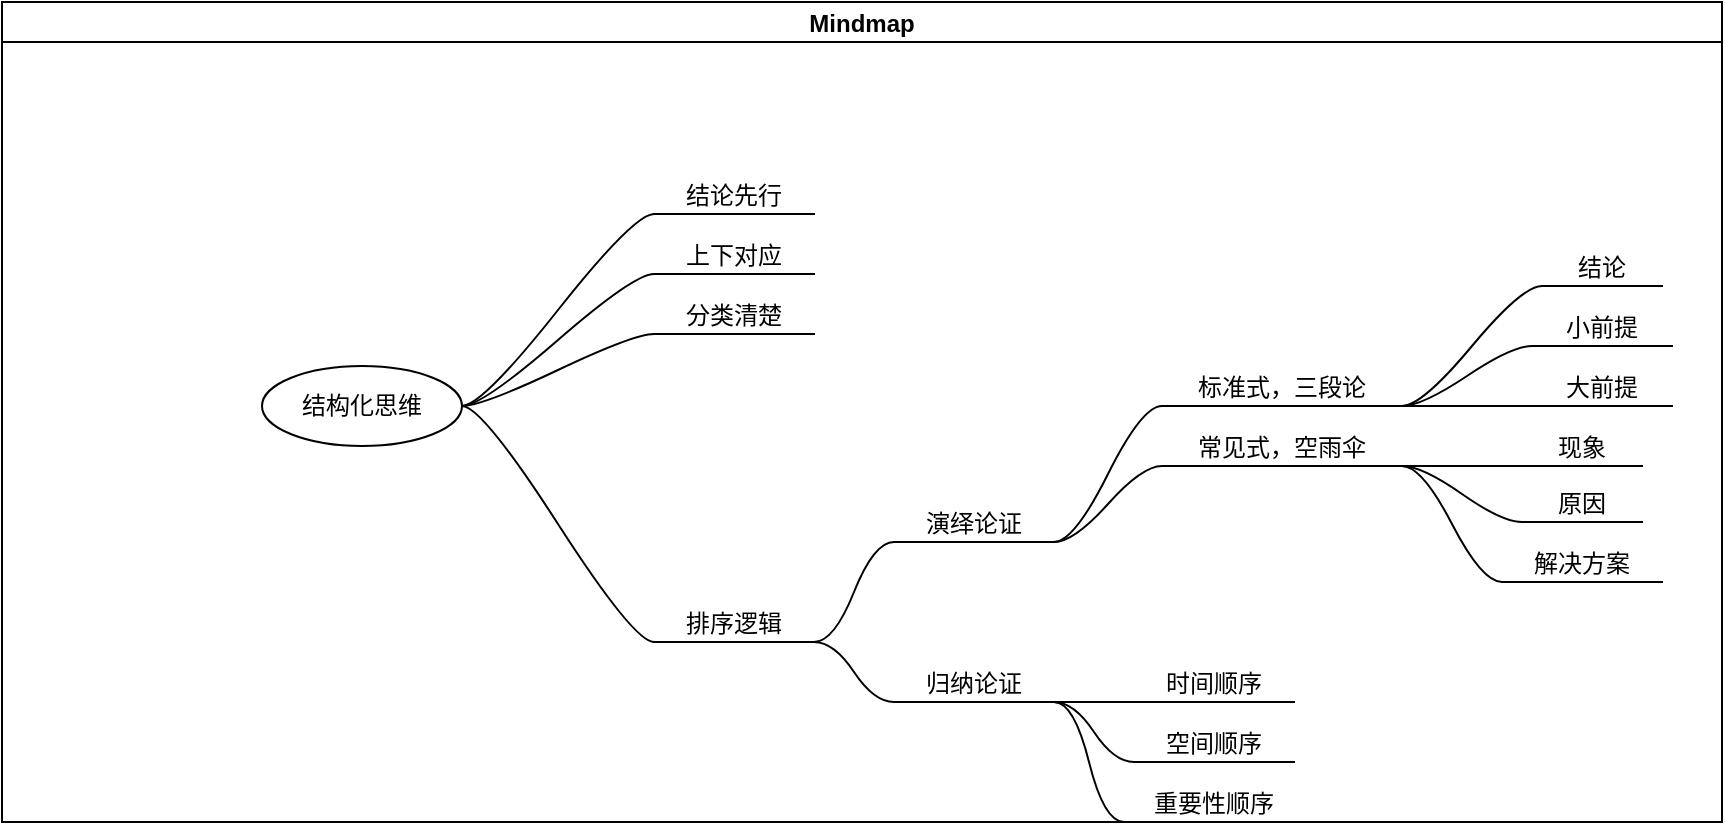 <mxfile version="17.1.2" type="github">
  <diagram id="I7qrg9r8ZWYS3JEC7NUJ" name="Page-1">
    <mxGraphModel dx="946" dy="445" grid="1" gridSize="10" guides="1" tooltips="1" connect="1" arrows="1" fold="1" page="1" pageScale="1" pageWidth="850" pageHeight="1100" math="0" shadow="0">
      <root>
        <mxCell id="0" />
        <mxCell id="1" parent="0" />
        <mxCell id="uq_fMuR75cOPcH69CtJP-1" value="Mindmap" style="swimlane;startSize=20;horizontal=1;containerType=tree;" vertex="1" parent="1">
          <mxGeometry x="40" y="370" width="860" height="410" as="geometry" />
        </mxCell>
        <mxCell id="uq_fMuR75cOPcH69CtJP-3" value="" style="edgeStyle=entityRelationEdgeStyle;startArrow=none;endArrow=none;segment=10;curved=1;rounded=0;" edge="1" parent="uq_fMuR75cOPcH69CtJP-1" source="uq_fMuR75cOPcH69CtJP-6" target="uq_fMuR75cOPcH69CtJP-8">
          <mxGeometry relative="1" as="geometry" />
        </mxCell>
        <mxCell id="uq_fMuR75cOPcH69CtJP-6" value="结构化思维" style="ellipse;whiteSpace=wrap;html=1;align=center;treeFolding=1;treeMoving=1;newEdgeStyle={&quot;edgeStyle&quot;:&quot;entityRelationEdgeStyle&quot;,&quot;startArrow&quot;:&quot;none&quot;,&quot;endArrow&quot;:&quot;none&quot;,&quot;segment&quot;:10,&quot;curved&quot;:1};" vertex="1" parent="uq_fMuR75cOPcH69CtJP-1">
          <mxGeometry x="130" y="182" width="100" height="40" as="geometry" />
        </mxCell>
        <mxCell id="uq_fMuR75cOPcH69CtJP-8" value="结论先行" style="whiteSpace=wrap;html=1;shape=partialRectangle;top=0;left=0;bottom=1;right=0;points=[[0,1],[1,1]];fillColor=none;align=center;verticalAlign=bottom;routingCenterY=0.5;snapToPoint=1;autosize=1;treeFolding=1;treeMoving=1;newEdgeStyle={&quot;edgeStyle&quot;:&quot;entityRelationEdgeStyle&quot;,&quot;startArrow&quot;:&quot;none&quot;,&quot;endArrow&quot;:&quot;none&quot;,&quot;segment&quot;:10,&quot;curved&quot;:1};" vertex="1" parent="uq_fMuR75cOPcH69CtJP-1">
          <mxGeometry x="326" y="86" width="80" height="20" as="geometry" />
        </mxCell>
        <mxCell id="uq_fMuR75cOPcH69CtJP-11" value="" style="edgeStyle=entityRelationEdgeStyle;startArrow=none;endArrow=none;segment=10;curved=1;rounded=0;" edge="1" target="uq_fMuR75cOPcH69CtJP-12" source="uq_fMuR75cOPcH69CtJP-6" parent="uq_fMuR75cOPcH69CtJP-1">
          <mxGeometry relative="1" as="geometry">
            <mxPoint x="270" y="572" as="sourcePoint" />
          </mxGeometry>
        </mxCell>
        <mxCell id="uq_fMuR75cOPcH69CtJP-12" value="上下对应" style="whiteSpace=wrap;html=1;shape=partialRectangle;top=0;left=0;bottom=1;right=0;points=[[0,1],[1,1]];fillColor=none;align=center;verticalAlign=bottom;routingCenterY=0.5;snapToPoint=1;autosize=1;treeFolding=1;treeMoving=1;newEdgeStyle={&quot;edgeStyle&quot;:&quot;entityRelationEdgeStyle&quot;,&quot;startArrow&quot;:&quot;none&quot;,&quot;endArrow&quot;:&quot;none&quot;,&quot;segment&quot;:10,&quot;curved&quot;:1};" vertex="1" parent="uq_fMuR75cOPcH69CtJP-1">
          <mxGeometry x="326" y="116" width="80" height="20" as="geometry" />
        </mxCell>
        <mxCell id="uq_fMuR75cOPcH69CtJP-13" value="" style="edgeStyle=entityRelationEdgeStyle;startArrow=none;endArrow=none;segment=10;curved=1;rounded=0;" edge="1" target="uq_fMuR75cOPcH69CtJP-14" source="uq_fMuR75cOPcH69CtJP-6" parent="uq_fMuR75cOPcH69CtJP-1">
          <mxGeometry relative="1" as="geometry">
            <mxPoint x="270" y="572" as="sourcePoint" />
          </mxGeometry>
        </mxCell>
        <mxCell id="uq_fMuR75cOPcH69CtJP-14" value="分类清楚" style="whiteSpace=wrap;html=1;shape=partialRectangle;top=0;left=0;bottom=1;right=0;points=[[0,1],[1,1]];fillColor=none;align=center;verticalAlign=bottom;routingCenterY=0.5;snapToPoint=1;autosize=1;treeFolding=1;treeMoving=1;newEdgeStyle={&quot;edgeStyle&quot;:&quot;entityRelationEdgeStyle&quot;,&quot;startArrow&quot;:&quot;none&quot;,&quot;endArrow&quot;:&quot;none&quot;,&quot;segment&quot;:10,&quot;curved&quot;:1};" vertex="1" parent="uq_fMuR75cOPcH69CtJP-1">
          <mxGeometry x="326" y="146" width="80" height="20" as="geometry" />
        </mxCell>
        <mxCell id="uq_fMuR75cOPcH69CtJP-15" value="" style="edgeStyle=entityRelationEdgeStyle;startArrow=none;endArrow=none;segment=10;curved=1;rounded=0;" edge="1" target="uq_fMuR75cOPcH69CtJP-16" source="uq_fMuR75cOPcH69CtJP-6" parent="uq_fMuR75cOPcH69CtJP-1">
          <mxGeometry relative="1" as="geometry">
            <mxPoint x="270" y="572" as="sourcePoint" />
          </mxGeometry>
        </mxCell>
        <mxCell id="uq_fMuR75cOPcH69CtJP-16" value="排序逻辑" style="whiteSpace=wrap;html=1;shape=partialRectangle;top=0;left=0;bottom=1;right=0;points=[[0,1],[1,1]];fillColor=none;align=center;verticalAlign=bottom;routingCenterY=0.5;snapToPoint=1;autosize=1;treeFolding=1;treeMoving=1;newEdgeStyle={&quot;edgeStyle&quot;:&quot;entityRelationEdgeStyle&quot;,&quot;startArrow&quot;:&quot;none&quot;,&quot;endArrow&quot;:&quot;none&quot;,&quot;segment&quot;:10,&quot;curved&quot;:1};" vertex="1" parent="uq_fMuR75cOPcH69CtJP-1">
          <mxGeometry x="326" y="300" width="80" height="20" as="geometry" />
        </mxCell>
        <mxCell id="uq_fMuR75cOPcH69CtJP-17" value="" style="edgeStyle=entityRelationEdgeStyle;startArrow=none;endArrow=none;segment=10;curved=1;rounded=0;" edge="1" target="uq_fMuR75cOPcH69CtJP-18" source="uq_fMuR75cOPcH69CtJP-16" parent="uq_fMuR75cOPcH69CtJP-1">
          <mxGeometry relative="1" as="geometry">
            <mxPoint x="270" y="572" as="sourcePoint" />
          </mxGeometry>
        </mxCell>
        <mxCell id="uq_fMuR75cOPcH69CtJP-18" value="演绎论证" style="whiteSpace=wrap;html=1;shape=partialRectangle;top=0;left=0;bottom=1;right=0;points=[[0,1],[1,1]];fillColor=none;align=center;verticalAlign=bottom;routingCenterY=0.5;snapToPoint=1;autosize=1;treeFolding=1;treeMoving=1;newEdgeStyle={&quot;edgeStyle&quot;:&quot;entityRelationEdgeStyle&quot;,&quot;startArrow&quot;:&quot;none&quot;,&quot;endArrow&quot;:&quot;none&quot;,&quot;segment&quot;:10,&quot;curved&quot;:1};" vertex="1" parent="uq_fMuR75cOPcH69CtJP-1">
          <mxGeometry x="446" y="250" width="80" height="20" as="geometry" />
        </mxCell>
        <mxCell id="uq_fMuR75cOPcH69CtJP-19" value="" style="edgeStyle=entityRelationEdgeStyle;startArrow=none;endArrow=none;segment=10;curved=1;rounded=0;" edge="1" target="uq_fMuR75cOPcH69CtJP-20" source="uq_fMuR75cOPcH69CtJP-16" parent="uq_fMuR75cOPcH69CtJP-1">
          <mxGeometry relative="1" as="geometry">
            <mxPoint x="446" y="690" as="sourcePoint" />
          </mxGeometry>
        </mxCell>
        <mxCell id="uq_fMuR75cOPcH69CtJP-20" value="归纳论证" style="whiteSpace=wrap;html=1;shape=partialRectangle;top=0;left=0;bottom=1;right=0;points=[[0,1],[1,1]];fillColor=none;align=center;verticalAlign=bottom;routingCenterY=0.5;snapToPoint=1;autosize=1;treeFolding=1;treeMoving=1;newEdgeStyle={&quot;edgeStyle&quot;:&quot;entityRelationEdgeStyle&quot;,&quot;startArrow&quot;:&quot;none&quot;,&quot;endArrow&quot;:&quot;none&quot;,&quot;segment&quot;:10,&quot;curved&quot;:1};" vertex="1" parent="uq_fMuR75cOPcH69CtJP-1">
          <mxGeometry x="446" y="330" width="80" height="20" as="geometry" />
        </mxCell>
        <mxCell id="uq_fMuR75cOPcH69CtJP-21" value="" style="edgeStyle=entityRelationEdgeStyle;startArrow=none;endArrow=none;segment=10;curved=1;rounded=0;" edge="1" target="uq_fMuR75cOPcH69CtJP-22" source="uq_fMuR75cOPcH69CtJP-18" parent="uq_fMuR75cOPcH69CtJP-1">
          <mxGeometry relative="1" as="geometry">
            <mxPoint x="446" y="690" as="sourcePoint" />
          </mxGeometry>
        </mxCell>
        <mxCell id="uq_fMuR75cOPcH69CtJP-22" value="标准式，三段论" style="whiteSpace=wrap;html=1;shape=partialRectangle;top=0;left=0;bottom=1;right=0;points=[[0,1],[1,1]];fillColor=none;align=center;verticalAlign=bottom;routingCenterY=0.5;snapToPoint=1;autosize=1;treeFolding=1;treeMoving=1;newEdgeStyle={&quot;edgeStyle&quot;:&quot;entityRelationEdgeStyle&quot;,&quot;startArrow&quot;:&quot;none&quot;,&quot;endArrow&quot;:&quot;none&quot;,&quot;segment&quot;:10,&quot;curved&quot;:1};" vertex="1" parent="uq_fMuR75cOPcH69CtJP-1">
          <mxGeometry x="580" y="182" width="120" height="20" as="geometry" />
        </mxCell>
        <mxCell id="uq_fMuR75cOPcH69CtJP-23" value="" style="edgeStyle=entityRelationEdgeStyle;startArrow=none;endArrow=none;segment=10;curved=1;rounded=0;" edge="1" target="uq_fMuR75cOPcH69CtJP-24" source="uq_fMuR75cOPcH69CtJP-22" parent="uq_fMuR75cOPcH69CtJP-1">
          <mxGeometry relative="1" as="geometry">
            <mxPoint x="576" y="640" as="sourcePoint" />
          </mxGeometry>
        </mxCell>
        <mxCell id="uq_fMuR75cOPcH69CtJP-24" value="大前提" style="whiteSpace=wrap;html=1;shape=partialRectangle;top=0;left=0;bottom=1;right=0;points=[[0,1],[1,1]];fillColor=none;align=center;verticalAlign=bottom;routingCenterY=0.5;snapToPoint=1;autosize=1;treeFolding=1;treeMoving=1;newEdgeStyle={&quot;edgeStyle&quot;:&quot;entityRelationEdgeStyle&quot;,&quot;startArrow&quot;:&quot;none&quot;,&quot;endArrow&quot;:&quot;none&quot;,&quot;segment&quot;:10,&quot;curved&quot;:1};" vertex="1" parent="uq_fMuR75cOPcH69CtJP-1">
          <mxGeometry x="765" y="182" width="70" height="20" as="geometry" />
        </mxCell>
        <mxCell id="uq_fMuR75cOPcH69CtJP-25" value="" style="edgeStyle=entityRelationEdgeStyle;startArrow=none;endArrow=none;segment=10;curved=1;rounded=0;" edge="1" target="uq_fMuR75cOPcH69CtJP-26" source="uq_fMuR75cOPcH69CtJP-22" parent="uq_fMuR75cOPcH69CtJP-1">
          <mxGeometry relative="1" as="geometry">
            <mxPoint x="740" y="572" as="sourcePoint" />
          </mxGeometry>
        </mxCell>
        <mxCell id="uq_fMuR75cOPcH69CtJP-26" value="小前提" style="whiteSpace=wrap;html=1;shape=partialRectangle;top=0;left=0;bottom=1;right=0;points=[[0,1],[1,1]];fillColor=none;align=center;verticalAlign=bottom;routingCenterY=0.5;snapToPoint=1;autosize=1;treeFolding=1;treeMoving=1;newEdgeStyle={&quot;edgeStyle&quot;:&quot;entityRelationEdgeStyle&quot;,&quot;startArrow&quot;:&quot;none&quot;,&quot;endArrow&quot;:&quot;none&quot;,&quot;segment&quot;:10,&quot;curved&quot;:1};" vertex="1" parent="uq_fMuR75cOPcH69CtJP-1">
          <mxGeometry x="765" y="152" width="70" height="20" as="geometry" />
        </mxCell>
        <mxCell id="uq_fMuR75cOPcH69CtJP-27" value="" style="edgeStyle=entityRelationEdgeStyle;startArrow=none;endArrow=none;segment=10;curved=1;rounded=0;" edge="1" target="uq_fMuR75cOPcH69CtJP-28" source="uq_fMuR75cOPcH69CtJP-22" parent="uq_fMuR75cOPcH69CtJP-1">
          <mxGeometry relative="1" as="geometry">
            <mxPoint x="740" y="572" as="sourcePoint" />
          </mxGeometry>
        </mxCell>
        <mxCell id="uq_fMuR75cOPcH69CtJP-28" value="结论" style="whiteSpace=wrap;html=1;shape=partialRectangle;top=0;left=0;bottom=1;right=0;points=[[0,1],[1,1]];fillColor=none;align=center;verticalAlign=bottom;routingCenterY=0.5;snapToPoint=1;autosize=1;treeFolding=1;treeMoving=1;newEdgeStyle={&quot;edgeStyle&quot;:&quot;entityRelationEdgeStyle&quot;,&quot;startArrow&quot;:&quot;none&quot;,&quot;endArrow&quot;:&quot;none&quot;,&quot;segment&quot;:10,&quot;curved&quot;:1};" vertex="1" parent="uq_fMuR75cOPcH69CtJP-1">
          <mxGeometry x="770" y="122" width="60" height="20" as="geometry" />
        </mxCell>
        <mxCell id="uq_fMuR75cOPcH69CtJP-29" value="" style="edgeStyle=entityRelationEdgeStyle;startArrow=none;endArrow=none;segment=10;curved=1;rounded=0;" edge="1" target="uq_fMuR75cOPcH69CtJP-30" source="uq_fMuR75cOPcH69CtJP-18" parent="uq_fMuR75cOPcH69CtJP-1">
          <mxGeometry relative="1" as="geometry">
            <mxPoint x="576" y="640" as="sourcePoint" />
          </mxGeometry>
        </mxCell>
        <mxCell id="uq_fMuR75cOPcH69CtJP-30" value="常见式，空雨伞" style="whiteSpace=wrap;html=1;shape=partialRectangle;top=0;left=0;bottom=1;right=0;points=[[0,1],[1,1]];fillColor=none;align=center;verticalAlign=bottom;routingCenterY=0.5;snapToPoint=1;autosize=1;treeFolding=1;treeMoving=1;newEdgeStyle={&quot;edgeStyle&quot;:&quot;entityRelationEdgeStyle&quot;,&quot;startArrow&quot;:&quot;none&quot;,&quot;endArrow&quot;:&quot;none&quot;,&quot;segment&quot;:10,&quot;curved&quot;:1};" vertex="1" parent="uq_fMuR75cOPcH69CtJP-1">
          <mxGeometry x="580" y="212" width="120" height="20" as="geometry" />
        </mxCell>
        <mxCell id="uq_fMuR75cOPcH69CtJP-31" value="" style="edgeStyle=entityRelationEdgeStyle;startArrow=none;endArrow=none;segment=10;curved=1;rounded=0;" edge="1" target="uq_fMuR75cOPcH69CtJP-32" source="uq_fMuR75cOPcH69CtJP-30" parent="uq_fMuR75cOPcH69CtJP-1">
          <mxGeometry relative="1" as="geometry">
            <mxPoint x="576" y="640" as="sourcePoint" />
          </mxGeometry>
        </mxCell>
        <mxCell id="uq_fMuR75cOPcH69CtJP-32" value="现象" style="whiteSpace=wrap;html=1;shape=partialRectangle;top=0;left=0;bottom=1;right=0;points=[[0,1],[1,1]];fillColor=none;align=center;verticalAlign=bottom;routingCenterY=0.5;snapToPoint=1;autosize=1;treeFolding=1;treeMoving=1;newEdgeStyle={&quot;edgeStyle&quot;:&quot;entityRelationEdgeStyle&quot;,&quot;startArrow&quot;:&quot;none&quot;,&quot;endArrow&quot;:&quot;none&quot;,&quot;segment&quot;:10,&quot;curved&quot;:1};" vertex="1" parent="uq_fMuR75cOPcH69CtJP-1">
          <mxGeometry x="760" y="212" width="60" height="20" as="geometry" />
        </mxCell>
        <mxCell id="uq_fMuR75cOPcH69CtJP-33" value="" style="edgeStyle=entityRelationEdgeStyle;startArrow=none;endArrow=none;segment=10;curved=1;rounded=0;" edge="1" target="uq_fMuR75cOPcH69CtJP-34" source="uq_fMuR75cOPcH69CtJP-30" parent="uq_fMuR75cOPcH69CtJP-1">
          <mxGeometry relative="1" as="geometry">
            <mxPoint x="715" y="602" as="sourcePoint" />
          </mxGeometry>
        </mxCell>
        <mxCell id="uq_fMuR75cOPcH69CtJP-34" value="原因" style="whiteSpace=wrap;html=1;shape=partialRectangle;top=0;left=0;bottom=1;right=0;points=[[0,1],[1,1]];fillColor=none;align=center;verticalAlign=bottom;routingCenterY=0.5;snapToPoint=1;autosize=1;treeFolding=1;treeMoving=1;newEdgeStyle={&quot;edgeStyle&quot;:&quot;entityRelationEdgeStyle&quot;,&quot;startArrow&quot;:&quot;none&quot;,&quot;endArrow&quot;:&quot;none&quot;,&quot;segment&quot;:10,&quot;curved&quot;:1};" vertex="1" parent="uq_fMuR75cOPcH69CtJP-1">
          <mxGeometry x="760" y="240" width="60" height="20" as="geometry" />
        </mxCell>
        <mxCell id="uq_fMuR75cOPcH69CtJP-35" value="" style="edgeStyle=entityRelationEdgeStyle;startArrow=none;endArrow=none;segment=10;curved=1;rounded=0;" edge="1" target="uq_fMuR75cOPcH69CtJP-36" source="uq_fMuR75cOPcH69CtJP-30" parent="uq_fMuR75cOPcH69CtJP-1">
          <mxGeometry relative="1" as="geometry">
            <mxPoint x="715" y="602" as="sourcePoint" />
          </mxGeometry>
        </mxCell>
        <mxCell id="uq_fMuR75cOPcH69CtJP-36" value="解决方案" style="whiteSpace=wrap;html=1;shape=partialRectangle;top=0;left=0;bottom=1;right=0;points=[[0,1],[1,1]];fillColor=none;align=center;verticalAlign=bottom;routingCenterY=0.5;snapToPoint=1;autosize=1;treeFolding=1;treeMoving=1;newEdgeStyle={&quot;edgeStyle&quot;:&quot;entityRelationEdgeStyle&quot;,&quot;startArrow&quot;:&quot;none&quot;,&quot;endArrow&quot;:&quot;none&quot;,&quot;segment&quot;:10,&quot;curved&quot;:1};" vertex="1" parent="uq_fMuR75cOPcH69CtJP-1">
          <mxGeometry x="750" y="270" width="80" height="20" as="geometry" />
        </mxCell>
        <mxCell id="uq_fMuR75cOPcH69CtJP-37" value="" style="edgeStyle=entityRelationEdgeStyle;startArrow=none;endArrow=none;segment=10;curved=1;rounded=0;" edge="1" target="uq_fMuR75cOPcH69CtJP-38" source="uq_fMuR75cOPcH69CtJP-20" parent="uq_fMuR75cOPcH69CtJP-1">
          <mxGeometry relative="1" as="geometry">
            <mxPoint x="446" y="690" as="sourcePoint" />
          </mxGeometry>
        </mxCell>
        <mxCell id="uq_fMuR75cOPcH69CtJP-38" value="时间顺序" style="whiteSpace=wrap;html=1;shape=partialRectangle;top=0;left=0;bottom=1;right=0;points=[[0,1],[1,1]];fillColor=none;align=center;verticalAlign=bottom;routingCenterY=0.5;snapToPoint=1;autosize=1;treeFolding=1;treeMoving=1;newEdgeStyle={&quot;edgeStyle&quot;:&quot;entityRelationEdgeStyle&quot;,&quot;startArrow&quot;:&quot;none&quot;,&quot;endArrow&quot;:&quot;none&quot;,&quot;segment&quot;:10,&quot;curved&quot;:1};" vertex="1" parent="uq_fMuR75cOPcH69CtJP-1">
          <mxGeometry x="566" y="330" width="80" height="20" as="geometry" />
        </mxCell>
        <mxCell id="uq_fMuR75cOPcH69CtJP-39" value="" style="edgeStyle=entityRelationEdgeStyle;startArrow=none;endArrow=none;segment=10;curved=1;rounded=0;" edge="1" target="uq_fMuR75cOPcH69CtJP-40" source="uq_fMuR75cOPcH69CtJP-20" parent="uq_fMuR75cOPcH69CtJP-1">
          <mxGeometry relative="1" as="geometry">
            <mxPoint x="566" y="720" as="sourcePoint" />
          </mxGeometry>
        </mxCell>
        <mxCell id="uq_fMuR75cOPcH69CtJP-40" value="空间顺序" style="whiteSpace=wrap;html=1;shape=partialRectangle;top=0;left=0;bottom=1;right=0;points=[[0,1],[1,1]];fillColor=none;align=center;verticalAlign=bottom;routingCenterY=0.5;snapToPoint=1;autosize=1;treeFolding=1;treeMoving=1;newEdgeStyle={&quot;edgeStyle&quot;:&quot;entityRelationEdgeStyle&quot;,&quot;startArrow&quot;:&quot;none&quot;,&quot;endArrow&quot;:&quot;none&quot;,&quot;segment&quot;:10,&quot;curved&quot;:1};" vertex="1" parent="uq_fMuR75cOPcH69CtJP-1">
          <mxGeometry x="566" y="360" width="80" height="20" as="geometry" />
        </mxCell>
        <mxCell id="uq_fMuR75cOPcH69CtJP-41" value="" style="edgeStyle=entityRelationEdgeStyle;startArrow=none;endArrow=none;segment=10;curved=1;rounded=0;" edge="1" target="uq_fMuR75cOPcH69CtJP-42" source="uq_fMuR75cOPcH69CtJP-20" parent="uq_fMuR75cOPcH69CtJP-1">
          <mxGeometry relative="1" as="geometry">
            <mxPoint x="566" y="720" as="sourcePoint" />
          </mxGeometry>
        </mxCell>
        <mxCell id="uq_fMuR75cOPcH69CtJP-42" value="重要性顺序" style="whiteSpace=wrap;html=1;shape=partialRectangle;top=0;left=0;bottom=1;right=0;points=[[0,1],[1,1]];fillColor=none;align=center;verticalAlign=bottom;routingCenterY=0.5;snapToPoint=1;autosize=1;treeFolding=1;treeMoving=1;newEdgeStyle={&quot;edgeStyle&quot;:&quot;entityRelationEdgeStyle&quot;,&quot;startArrow&quot;:&quot;none&quot;,&quot;endArrow&quot;:&quot;none&quot;,&quot;segment&quot;:10,&quot;curved&quot;:1};" vertex="1" parent="uq_fMuR75cOPcH69CtJP-1">
          <mxGeometry x="561" y="390" width="90" height="20" as="geometry" />
        </mxCell>
      </root>
    </mxGraphModel>
  </diagram>
</mxfile>
